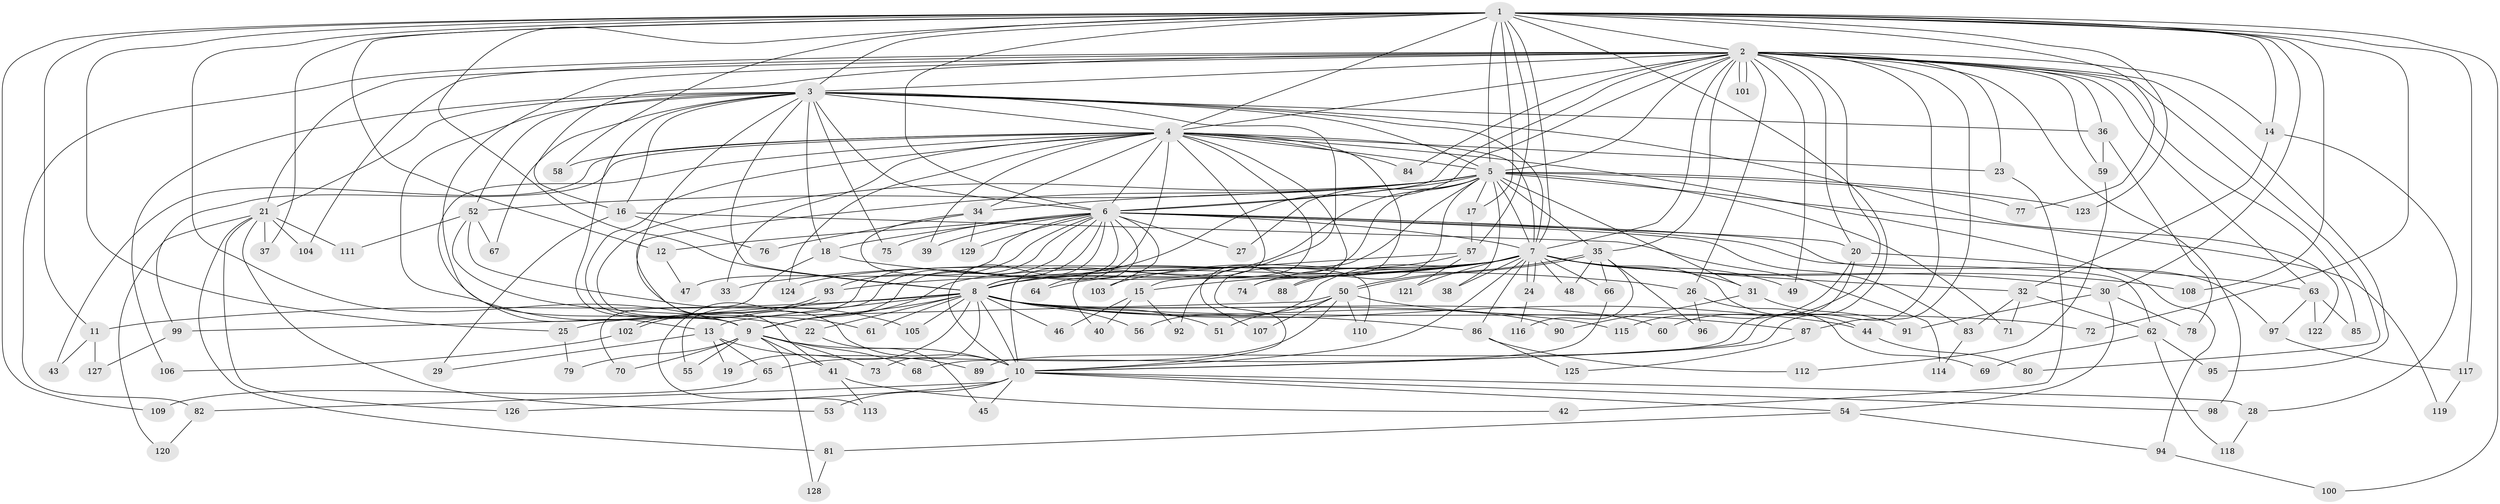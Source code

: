 // Generated by graph-tools (version 1.1) at 2025/35/03/09/25 02:35:04]
// undirected, 129 vertices, 283 edges
graph export_dot {
graph [start="1"]
  node [color=gray90,style=filled];
  1;
  2;
  3;
  4;
  5;
  6;
  7;
  8;
  9;
  10;
  11;
  12;
  13;
  14;
  15;
  16;
  17;
  18;
  19;
  20;
  21;
  22;
  23;
  24;
  25;
  26;
  27;
  28;
  29;
  30;
  31;
  32;
  33;
  34;
  35;
  36;
  37;
  38;
  39;
  40;
  41;
  42;
  43;
  44;
  45;
  46;
  47;
  48;
  49;
  50;
  51;
  52;
  53;
  54;
  55;
  56;
  57;
  58;
  59;
  60;
  61;
  62;
  63;
  64;
  65;
  66;
  67;
  68;
  69;
  70;
  71;
  72;
  73;
  74;
  75;
  76;
  77;
  78;
  79;
  80;
  81;
  82;
  83;
  84;
  85;
  86;
  87;
  88;
  89;
  90;
  91;
  92;
  93;
  94;
  95;
  96;
  97;
  98;
  99;
  100;
  101;
  102;
  103;
  104;
  105;
  106;
  107;
  108;
  109;
  110;
  111;
  112;
  113;
  114;
  115;
  116;
  117;
  118;
  119;
  120;
  121;
  122;
  123;
  124;
  125;
  126;
  127;
  128;
  129;
  1 -- 2;
  1 -- 3;
  1 -- 4;
  1 -- 5;
  1 -- 6;
  1 -- 7;
  1 -- 8;
  1 -- 9;
  1 -- 10;
  1 -- 11;
  1 -- 12;
  1 -- 14;
  1 -- 17;
  1 -- 25;
  1 -- 30;
  1 -- 37;
  1 -- 57;
  1 -- 58;
  1 -- 72;
  1 -- 77;
  1 -- 100;
  1 -- 108;
  1 -- 109;
  1 -- 117;
  1 -- 123;
  2 -- 3;
  2 -- 4;
  2 -- 5;
  2 -- 6;
  2 -- 7;
  2 -- 8;
  2 -- 9;
  2 -- 10;
  2 -- 14;
  2 -- 16;
  2 -- 20;
  2 -- 21;
  2 -- 23;
  2 -- 26;
  2 -- 35;
  2 -- 36;
  2 -- 49;
  2 -- 59;
  2 -- 60;
  2 -- 63;
  2 -- 80;
  2 -- 82;
  2 -- 84;
  2 -- 85;
  2 -- 87;
  2 -- 95;
  2 -- 98;
  2 -- 101;
  2 -- 101;
  2 -- 104;
  3 -- 4;
  3 -- 5;
  3 -- 6;
  3 -- 7;
  3 -- 8;
  3 -- 9;
  3 -- 10;
  3 -- 16;
  3 -- 18;
  3 -- 21;
  3 -- 22;
  3 -- 36;
  3 -- 40;
  3 -- 52;
  3 -- 67;
  3 -- 75;
  3 -- 106;
  3 -- 122;
  4 -- 5;
  4 -- 6;
  4 -- 7;
  4 -- 8;
  4 -- 9;
  4 -- 10;
  4 -- 13;
  4 -- 15;
  4 -- 23;
  4 -- 33;
  4 -- 34;
  4 -- 39;
  4 -- 43;
  4 -- 58;
  4 -- 74;
  4 -- 84;
  4 -- 94;
  4 -- 99;
  4 -- 107;
  4 -- 124;
  5 -- 6;
  5 -- 7;
  5 -- 8;
  5 -- 9;
  5 -- 10;
  5 -- 17;
  5 -- 27;
  5 -- 31;
  5 -- 34;
  5 -- 35;
  5 -- 38;
  5 -- 41;
  5 -- 52;
  5 -- 71;
  5 -- 77;
  5 -- 88;
  5 -- 92;
  5 -- 119;
  5 -- 123;
  6 -- 7;
  6 -- 8;
  6 -- 9;
  6 -- 10;
  6 -- 12;
  6 -- 18;
  6 -- 20;
  6 -- 27;
  6 -- 39;
  6 -- 47;
  6 -- 55;
  6 -- 62;
  6 -- 64;
  6 -- 75;
  6 -- 83;
  6 -- 93;
  6 -- 97;
  6 -- 103;
  6 -- 113;
  6 -- 129;
  7 -- 8;
  7 -- 9;
  7 -- 10;
  7 -- 15;
  7 -- 24;
  7 -- 24;
  7 -- 30;
  7 -- 31;
  7 -- 32;
  7 -- 33;
  7 -- 38;
  7 -- 44;
  7 -- 48;
  7 -- 49;
  7 -- 56;
  7 -- 66;
  7 -- 86;
  7 -- 88;
  7 -- 93;
  7 -- 103;
  7 -- 108;
  7 -- 121;
  7 -- 124;
  8 -- 9;
  8 -- 10;
  8 -- 11;
  8 -- 13;
  8 -- 19;
  8 -- 22;
  8 -- 25;
  8 -- 44;
  8 -- 46;
  8 -- 51;
  8 -- 56;
  8 -- 60;
  8 -- 61;
  8 -- 72;
  8 -- 73;
  8 -- 86;
  8 -- 90;
  8 -- 105;
  8 -- 115;
  9 -- 10;
  9 -- 41;
  9 -- 55;
  9 -- 68;
  9 -- 70;
  9 -- 73;
  9 -- 79;
  9 -- 128;
  10 -- 28;
  10 -- 45;
  10 -- 53;
  10 -- 54;
  10 -- 82;
  10 -- 98;
  10 -- 126;
  11 -- 43;
  11 -- 127;
  12 -- 47;
  13 -- 19;
  13 -- 29;
  13 -- 65;
  13 -- 89;
  14 -- 28;
  14 -- 32;
  15 -- 40;
  15 -- 46;
  15 -- 92;
  16 -- 29;
  16 -- 76;
  16 -- 114;
  17 -- 57;
  18 -- 26;
  18 -- 70;
  20 -- 63;
  20 -- 89;
  20 -- 115;
  21 -- 37;
  21 -- 53;
  21 -- 81;
  21 -- 104;
  21 -- 111;
  21 -- 120;
  21 -- 126;
  22 -- 45;
  23 -- 42;
  24 -- 116;
  25 -- 79;
  26 -- 69;
  26 -- 96;
  28 -- 118;
  30 -- 54;
  30 -- 78;
  30 -- 91;
  31 -- 90;
  31 -- 91;
  32 -- 62;
  32 -- 71;
  32 -- 83;
  34 -- 76;
  34 -- 110;
  34 -- 129;
  35 -- 48;
  35 -- 50;
  35 -- 50;
  35 -- 66;
  35 -- 96;
  35 -- 116;
  36 -- 59;
  36 -- 78;
  41 -- 42;
  41 -- 113;
  44 -- 80;
  50 -- 51;
  50 -- 65;
  50 -- 87;
  50 -- 99;
  50 -- 107;
  50 -- 110;
  52 -- 61;
  52 -- 67;
  52 -- 105;
  52 -- 111;
  54 -- 81;
  54 -- 94;
  57 -- 64;
  57 -- 74;
  57 -- 121;
  59 -- 112;
  62 -- 69;
  62 -- 95;
  62 -- 118;
  63 -- 85;
  63 -- 97;
  63 -- 122;
  65 -- 109;
  66 -- 68;
  81 -- 128;
  82 -- 120;
  83 -- 114;
  86 -- 112;
  86 -- 125;
  87 -- 125;
  93 -- 102;
  93 -- 102;
  94 -- 100;
  97 -- 117;
  99 -- 127;
  102 -- 106;
  117 -- 119;
}
